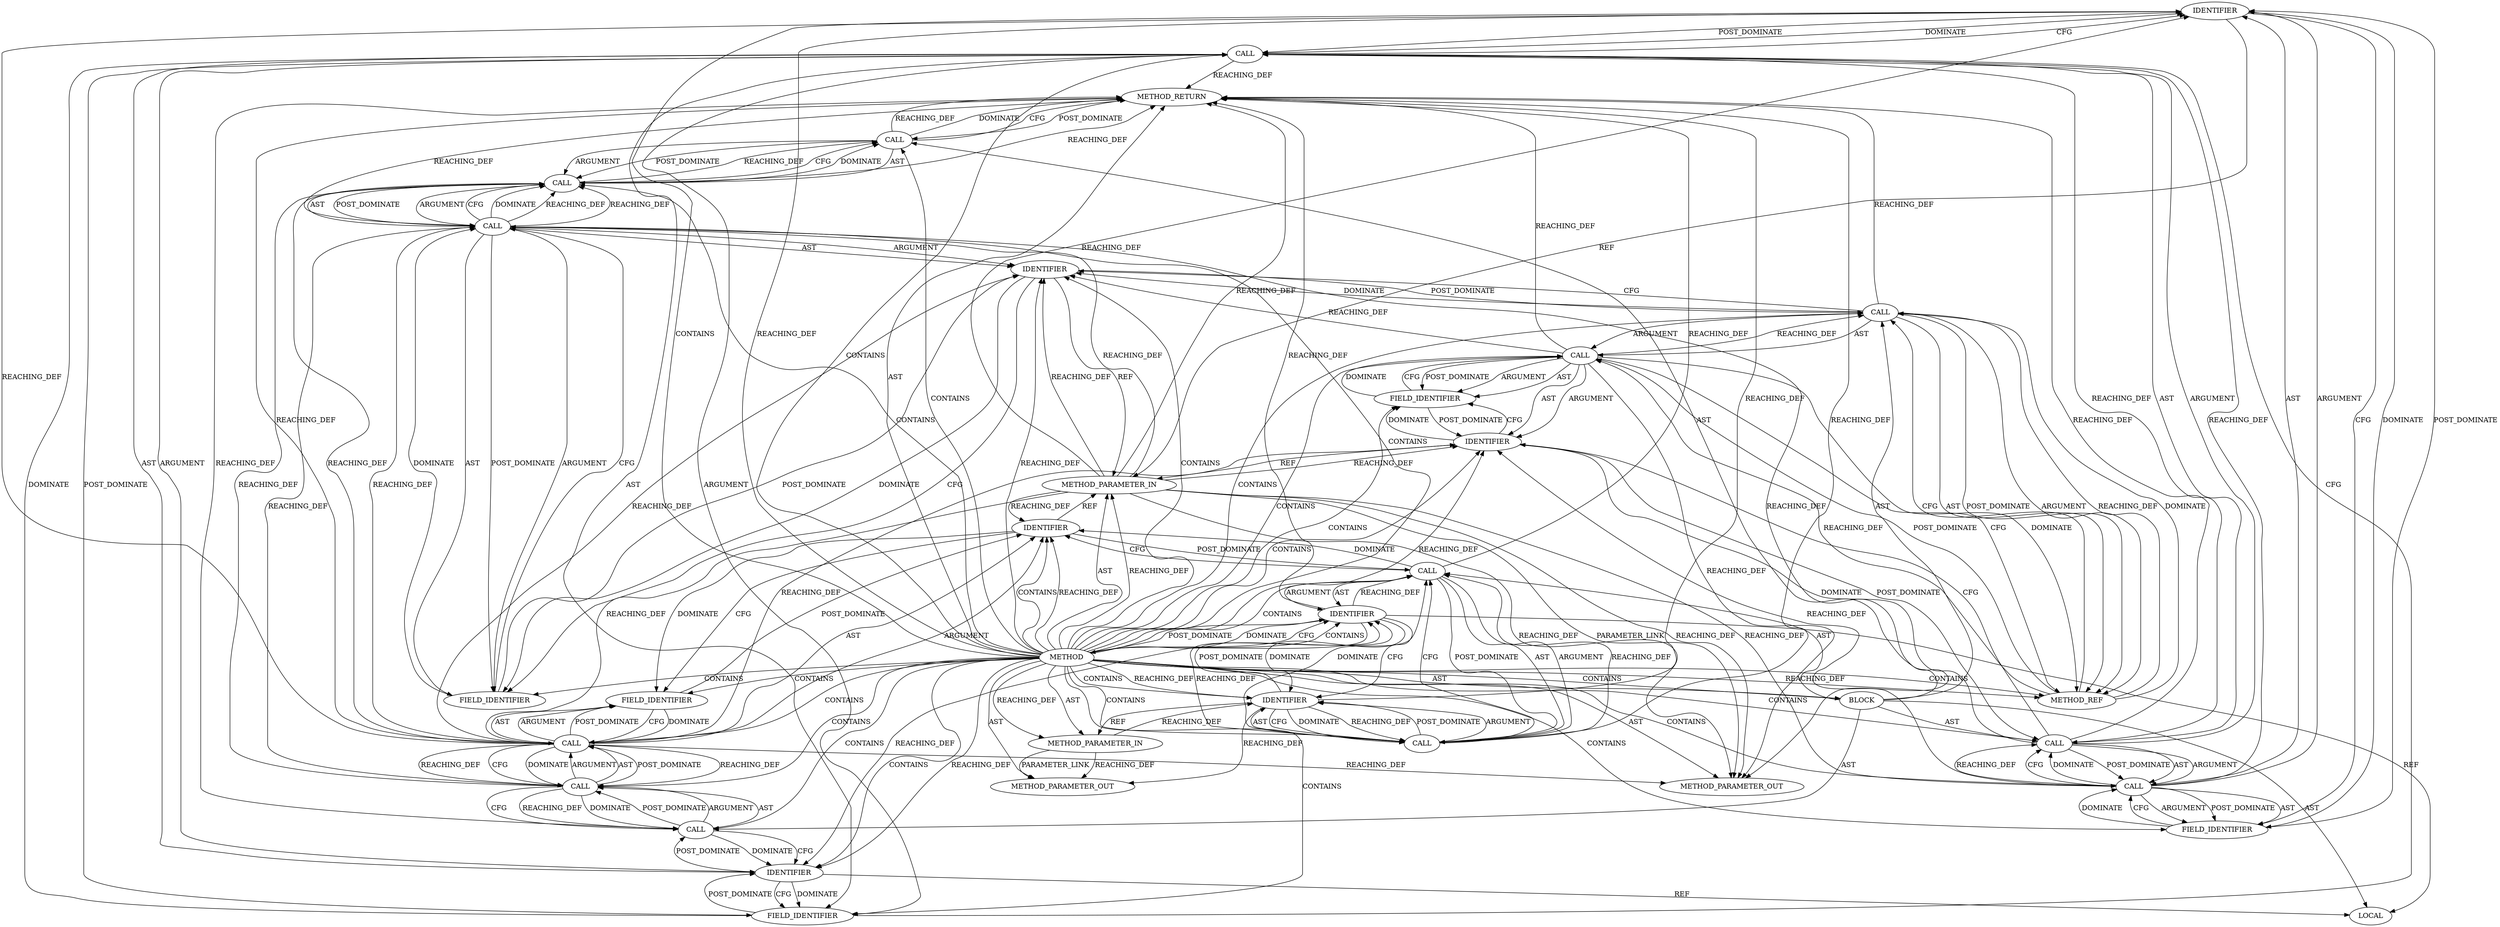 digraph {
  17922 [label=IDENTIFIER ORDER=1 ARGUMENT_INDEX=1 CODE="sk" COLUMN_NUMBER=29 LINE_NUMBER=2602 TYPE_FULL_NAME="sock*" NAME="sk"]
  17932 [label=IDENTIFIER ORDER=1 ARGUMENT_INDEX=1 CODE="sk" COLUMN_NUMBER=19 LINE_NUMBER=2604 TYPE_FULL_NAME="sock*" NAME="sk"]
  21711 [label=METHOD_PARAMETER_OUT ORDER=2 CODE="struct tls_context *tls_ctx" IS_VARIADIC=false COLUMN_NUMBER=44 LINE_NUMBER=2597 TYPE_FULL_NAME="tls_context*" EVALUATION_STRATEGY="BY_VALUE" INDEX=2 NAME="tls_ctx"]
  17917 [label=CALL ORDER=4 ARGUMENT_INDEX=-1 CODE="rx_ctx->saved_data_ready = sk->sk_data_ready" COLUMN_NUMBER=2 METHOD_FULL_NAME="<operator>.assignment" LINE_NUMBER=2602 TYPE_FULL_NAME="<empty>" DISPATCH_TYPE="STATIC_DISPATCH" SIGNATURE="" NAME="<operator>.assignment"]
  17921 [label=CALL ORDER=2 ARGUMENT_INDEX=2 CODE="sk->sk_data_ready" COLUMN_NUMBER=29 METHOD_FULL_NAME="<operator>.indirectFieldAccess" LINE_NUMBER=2602 TYPE_FULL_NAME="<empty>" DISPATCH_TYPE="STATIC_DISPATCH" SIGNATURE="" NAME="<operator>.indirectFieldAccess"]
  17924 [label=CALL ORDER=5 ARGUMENT_INDEX=-1 CODE="sk->sk_data_ready = tls_data_ready" COLUMN_NUMBER=2 METHOD_FULL_NAME="<operator>.assignment" LINE_NUMBER=2603 TYPE_FULL_NAME="<empty>" DISPATCH_TYPE="STATIC_DISPATCH" SIGNATURE="" NAME="<operator>.assignment"]
  17927 [label=FIELD_IDENTIFIER ORDER=2 ARGUMENT_INDEX=2 CODE="sk_data_ready" COLUMN_NUMBER=2 LINE_NUMBER=2603 CANONICAL_NAME="sk_data_ready"]
  17916 [label=FIELD_IDENTIFIER ORDER=2 ARGUMENT_INDEX=2 CODE="sk_callback_lock" COLUMN_NUMBER=17 LINE_NUMBER=2601 CANONICAL_NAME="sk_callback_lock"]
  17926 [label=IDENTIFIER ORDER=1 ARGUMENT_INDEX=1 CODE="sk" COLUMN_NUMBER=2 LINE_NUMBER=2603 TYPE_FULL_NAME="sock*" NAME="sk"]
  17920 [label=FIELD_IDENTIFIER ORDER=2 ARGUMENT_INDEX=2 CODE="saved_data_ready" COLUMN_NUMBER=2 LINE_NUMBER=2602 CANONICAL_NAME="saved_data_ready"]
  17909 [label=IDENTIFIER ORDER=1 ARGUMENT_INDEX=1 CODE="rx_ctx" COLUMN_NUMBER=28 LINE_NUMBER=2599 TYPE_FULL_NAME="tls_sw_context_rx*" NAME="rx_ctx"]
  17911 [label=IDENTIFIER ORDER=1 ARGUMENT_INDEX=1 CODE="tls_ctx" COLUMN_NUMBER=51 LINE_NUMBER=2599 TYPE_FULL_NAME="tls_context*" NAME="tls_ctx"]
  17919 [label=IDENTIFIER ORDER=1 ARGUMENT_INDEX=1 CODE="rx_ctx" COLUMN_NUMBER=2 LINE_NUMBER=2602 TYPE_FULL_NAME="tls_sw_context_rx*" NAME="rx_ctx"]
  17914 [label=CALL ORDER=1 ARGUMENT_INDEX=1 CODE="sk->sk_callback_lock" COLUMN_NUMBER=17 METHOD_FULL_NAME="<operator>.indirectFieldAccess" LINE_NUMBER=2601 TYPE_FULL_NAME="<empty>" DISPATCH_TYPE="STATIC_DISPATCH" SIGNATURE="" NAME="<operator>.indirectFieldAccess"]
  17930 [label=CALL ORDER=1 ARGUMENT_INDEX=1 CODE="&sk->sk_callback_lock" COLUMN_NUMBER=18 METHOD_FULL_NAME="<operator>.addressOf" LINE_NUMBER=2604 TYPE_FULL_NAME="<empty>" DISPATCH_TYPE="STATIC_DISPATCH" SIGNATURE="" NAME="<operator>.addressOf"]
  17903 [label=METHOD COLUMN_NUMBER=1 LINE_NUMBER=2597 COLUMN_NUMBER_END=1 IS_EXTERNAL=false SIGNATURE="void tls_sw_strparser_arm (sock*,tls_context*)" NAME="tls_sw_strparser_arm" AST_PARENT_TYPE="TYPE_DECL" AST_PARENT_FULL_NAME="tls_sw.c:<global>" ORDER=63 CODE="void tls_sw_strparser_arm(struct sock *sk, struct tls_context *tls_ctx)
{
	struct tls_sw_context_rx *rx_ctx = tls_sw_ctx_rx(tls_ctx);

	write_lock_bh(&sk->sk_callback_lock);
	rx_ctx->saved_data_ready = sk->sk_data_ready;
	sk->sk_data_ready = tls_data_ready;
	write_unlock_bh(&sk->sk_callback_lock);
}" FULL_NAME="tls_sw_strparser_arm" LINE_NUMBER_END=2605 FILENAME="tls_sw.c"]
  17906 [label=BLOCK ORDER=3 ARGUMENT_INDEX=-1 CODE="{
	struct tls_sw_context_rx *rx_ctx = tls_sw_ctx_rx(tls_ctx);

	write_lock_bh(&sk->sk_callback_lock);
	rx_ctx->saved_data_ready = sk->sk_data_ready;
	sk->sk_data_ready = tls_data_ready;
	write_unlock_bh(&sk->sk_callback_lock);
}" COLUMN_NUMBER=1 LINE_NUMBER=2598 TYPE_FULL_NAME="void"]
  17918 [label=CALL ORDER=1 ARGUMENT_INDEX=1 CODE="rx_ctx->saved_data_ready" COLUMN_NUMBER=2 METHOD_FULL_NAME="<operator>.indirectFieldAccess" LINE_NUMBER=2602 TYPE_FULL_NAME="<empty>" DISPATCH_TYPE="STATIC_DISPATCH" SIGNATURE="" NAME="<operator>.indirectFieldAccess"]
  17904 [label=METHOD_PARAMETER_IN ORDER=1 CODE="struct sock *sk" IS_VARIADIC=false COLUMN_NUMBER=27 LINE_NUMBER=2597 TYPE_FULL_NAME="sock*" EVALUATION_STRATEGY="BY_VALUE" INDEX=1 NAME="sk"]
  21710 [label=METHOD_PARAMETER_OUT ORDER=1 CODE="struct sock *sk" IS_VARIADIC=false COLUMN_NUMBER=27 LINE_NUMBER=2597 TYPE_FULL_NAME="sock*" EVALUATION_STRATEGY="BY_VALUE" INDEX=1 NAME="sk"]
  17912 [label=CALL ORDER=3 ARGUMENT_INDEX=-1 CODE="write_lock_bh(&sk->sk_callback_lock)" COLUMN_NUMBER=2 METHOD_FULL_NAME="write_lock_bh" LINE_NUMBER=2601 TYPE_FULL_NAME="<empty>" DISPATCH_TYPE="STATIC_DISPATCH" SIGNATURE="" NAME="write_lock_bh"]
  17913 [label=CALL ORDER=1 ARGUMENT_INDEX=1 CODE="&sk->sk_callback_lock" COLUMN_NUMBER=16 METHOD_FULL_NAME="<operator>.addressOf" LINE_NUMBER=2601 TYPE_FULL_NAME="<empty>" DISPATCH_TYPE="STATIC_DISPATCH" SIGNATURE="" NAME="<operator>.addressOf"]
  17907 [label=LOCAL ORDER=1 CODE="struct tls_sw_context_rx* rx_ctx" COLUMN_NUMBER=27 LINE_NUMBER=2599 TYPE_FULL_NAME="tls_sw_context_rx*" NAME="rx_ctx"]
  17905 [label=METHOD_PARAMETER_IN ORDER=2 CODE="struct tls_context *tls_ctx" IS_VARIADIC=false COLUMN_NUMBER=44 LINE_NUMBER=2597 TYPE_FULL_NAME="tls_context*" EVALUATION_STRATEGY="BY_VALUE" INDEX=2 NAME="tls_ctx"]
  17928 [label=METHOD_REF ORDER=2 ARGUMENT_INDEX=2 CODE="tls_data_ready" COLUMN_NUMBER=22 METHOD_FULL_NAME="tls_data_ready" LINE_NUMBER=2603 TYPE_FULL_NAME="void"]
  17910 [label=CALL ORDER=2 ARGUMENT_INDEX=2 CODE="tls_sw_ctx_rx(tls_ctx)" COLUMN_NUMBER=37 METHOD_FULL_NAME="tls_sw_ctx_rx" LINE_NUMBER=2599 TYPE_FULL_NAME="<empty>" DISPATCH_TYPE="STATIC_DISPATCH" SIGNATURE="" NAME="tls_sw_ctx_rx"]
  17923 [label=FIELD_IDENTIFIER ORDER=2 ARGUMENT_INDEX=2 CODE="sk_data_ready" COLUMN_NUMBER=29 LINE_NUMBER=2602 CANONICAL_NAME="sk_data_ready"]
  17915 [label=IDENTIFIER ORDER=1 ARGUMENT_INDEX=1 CODE="sk" COLUMN_NUMBER=17 LINE_NUMBER=2601 TYPE_FULL_NAME="sock*" NAME="sk"]
  17925 [label=CALL ORDER=1 ARGUMENT_INDEX=1 CODE="sk->sk_data_ready" COLUMN_NUMBER=2 METHOD_FULL_NAME="<operator>.indirectFieldAccess" LINE_NUMBER=2603 TYPE_FULL_NAME="<empty>" DISPATCH_TYPE="STATIC_DISPATCH" SIGNATURE="" NAME="<operator>.indirectFieldAccess"]
  17908 [label=CALL ORDER=2 ARGUMENT_INDEX=-1 CODE="*rx_ctx = tls_sw_ctx_rx(tls_ctx)" COLUMN_NUMBER=27 METHOD_FULL_NAME="<operator>.assignment" LINE_NUMBER=2599 TYPE_FULL_NAME="<empty>" DISPATCH_TYPE="STATIC_DISPATCH" SIGNATURE="" NAME="<operator>.assignment"]
  17933 [label=FIELD_IDENTIFIER ORDER=2 ARGUMENT_INDEX=2 CODE="sk_callback_lock" COLUMN_NUMBER=19 LINE_NUMBER=2604 CANONICAL_NAME="sk_callback_lock"]
  17931 [label=CALL ORDER=1 ARGUMENT_INDEX=1 CODE="sk->sk_callback_lock" COLUMN_NUMBER=19 METHOD_FULL_NAME="<operator>.indirectFieldAccess" LINE_NUMBER=2604 TYPE_FULL_NAME="<empty>" DISPATCH_TYPE="STATIC_DISPATCH" SIGNATURE="" NAME="<operator>.indirectFieldAccess"]
  17934 [label=METHOD_RETURN ORDER=4 CODE="RET" COLUMN_NUMBER=1 LINE_NUMBER=2597 TYPE_FULL_NAME="void" EVALUATION_STRATEGY="BY_VALUE"]
  17929 [label=CALL ORDER=6 ARGUMENT_INDEX=-1 CODE="write_unlock_bh(&sk->sk_callback_lock)" COLUMN_NUMBER=2 METHOD_FULL_NAME="write_unlock_bh" LINE_NUMBER=2604 TYPE_FULL_NAME="<empty>" DISPATCH_TYPE="STATIC_DISPATCH" SIGNATURE="" NAME="write_unlock_bh"]
  17925 -> 17928 [label=DOMINATE ]
  17903 -> 17911 [label=CONTAINS ]
  17926 -> 17927 [label=CFG ]
  17903 -> 17915 [label=CONTAINS ]
  17903 -> 17923 [label=CONTAINS ]
  17913 -> 17912 [label=CFG ]
  17904 -> 17931 [label=REACHING_DEF VARIABLE="sk"]
  17903 -> 17904 [label=AST ]
  17911 -> 17910 [label=CFG ]
  17903 -> 17934 [label=AST ]
  17930 -> 17931 [label=AST ]
  17925 -> 17927 [label=POST_DOMINATE ]
  17903 -> 17927 [label=CONTAINS ]
  17908 -> 17910 [label=POST_DOMINATE ]
  17903 -> 17905 [label=REACHING_DEF VARIABLE=""]
  17917 -> 17926 [label=DOMINATE ]
  17922 -> 17918 [label=POST_DOMINATE ]
  17921 -> 17917 [label=REACHING_DEF VARIABLE="sk->sk_data_ready"]
  17926 -> 17917 [label=POST_DOMINATE ]
  17903 -> 17909 [label=DOMINATE ]
  17908 -> 17910 [label=AST ]
  17931 -> 21710 [label=REACHING_DEF VARIABLE="sk->sk_callback_lock"]
  17931 -> 17930 [label=CFG ]
  17908 -> 17909 [label=AST ]
  17903 -> 17912 [label=CONTAINS ]
  17924 -> 17925 [label=ARGUMENT ]
  17929 -> 17934 [label=REACHING_DEF VARIABLE="write_unlock_bh(&sk->sk_callback_lock)"]
  17908 -> 17909 [label=ARGUMENT ]
  17929 -> 17930 [label=POST_DOMINATE ]
  17919 -> 17920 [label=CFG ]
  17929 -> 17934 [label=DOMINATE ]
  17920 -> 17918 [label=CFG ]
  17934 -> 17929 [label=POST_DOMINATE ]
  17930 -> 17929 [label=REACHING_DEF VARIABLE="&sk->sk_callback_lock"]
  17914 -> 17931 [label=REACHING_DEF VARIABLE="sk->sk_callback_lock"]
  17903 -> 17908 [label=CONTAINS ]
  17929 -> 17934 [label=CFG ]
  17915 -> 17908 [label=POST_DOMINATE ]
  17925 -> 17928 [label=CFG ]
  17913 -> 17912 [label=DOMINATE ]
  17904 -> 17926 [label=REACHING_DEF VARIABLE="sk"]
  17908 -> 17934 [label=REACHING_DEF VARIABLE="*rx_ctx = tls_sw_ctx_rx(tls_ctx)"]
  17918 -> 17919 [label=ARGUMENT ]
  17928 -> 17924 [label=REACHING_DEF VARIABLE="tls_data_ready"]
  17930 -> 17931 [label=POST_DOMINATE ]
  17925 -> 17926 [label=ARGUMENT ]
  17924 -> 17928 [label=POST_DOMINATE ]
  17906 -> 17912 [label=AST ]
  17917 -> 17921 [label=POST_DOMINATE ]
  17913 -> 17931 [label=REACHING_DEF VARIABLE="&sk->sk_callback_lock"]
  17909 -> 17903 [label=POST_DOMINATE ]
  17930 -> 17934 [label=REACHING_DEF VARIABLE="&sk->sk_callback_lock"]
  17914 -> 17934 [label=REACHING_DEF VARIABLE="sk->sk_callback_lock"]
  17925 -> 21710 [label=REACHING_DEF VARIABLE="sk->sk_data_ready"]
  17918 -> 17934 [label=REACHING_DEF VARIABLE="rx_ctx->saved_data_ready"]
  17910 -> 17909 [label=REACHING_DEF VARIABLE="tls_sw_ctx_rx(tls_ctx)"]
  17912 -> 17919 [label=CFG ]
  17920 -> 17919 [label=POST_DOMINATE ]
  17910 -> 17908 [label=REACHING_DEF VARIABLE="tls_sw_ctx_rx(tls_ctx)"]
  17903 -> 17924 [label=CONTAINS ]
  17906 -> 17917 [label=AST ]
  17903 -> 17921 [label=CONTAINS ]
  17903 -> 17905 [label=AST ]
  17924 -> 17932 [label=CFG ]
  17919 -> 17920 [label=DOMINATE ]
  17923 -> 17921 [label=DOMINATE ]
  17926 -> 17927 [label=DOMINATE ]
  17922 -> 17904 [label=REF ]
  17930 -> 17931 [label=ARGUMENT ]
  17917 -> 17926 [label=CFG ]
  17914 -> 17916 [label=AST ]
  17912 -> 17913 [label=POST_DOMINATE ]
  17909 -> 17907 [label=REF ]
  17917 -> 17921 [label=AST ]
  17931 -> 17930 [label=DOMINATE ]
  17922 -> 17923 [label=CFG ]
  17903 -> 17922 [label=CONTAINS ]
  17921 -> 17926 [label=REACHING_DEF VARIABLE="sk->sk_data_ready"]
  17917 -> 17934 [label=REACHING_DEF VARIABLE="rx_ctx->saved_data_ready = sk->sk_data_ready"]
  17927 -> 17925 [label=DOMINATE ]
  17903 -> 17906 [label=CONTAINS ]
  17913 -> 17914 [label=ARGUMENT ]
  17908 -> 17915 [label=DOMINATE ]
  17906 -> 17908 [label=AST ]
  17903 -> 17917 [label=CONTAINS ]
  17914 -> 17913 [label=REACHING_DEF VARIABLE="sk->sk_callback_lock"]
  17914 -> 17913 [label=REACHING_DEF VARIABLE="sk->sk_callback_lock"]
  17903 -> 17925 [label=CONTAINS ]
  17921 -> 17923 [label=ARGUMENT ]
  17917 -> 17918 [label=AST ]
  17921 -> 17922 [label=AST ]
  17913 -> 17914 [label=AST ]
  17918 -> 17920 [label=ARGUMENT ]
  17912 -> 17919 [label=DOMINATE ]
  17903 -> 17906 [label=AST ]
  17924 -> 17925 [label=AST ]
  17925 -> 17934 [label=REACHING_DEF VARIABLE="sk->sk_data_ready"]
  17903 -> 21711 [label=AST ]
  17914 -> 17916 [label=ARGUMENT ]
  17905 -> 21711 [label=REACHING_DEF VARIABLE="tls_ctx"]
  17910 -> 17908 [label=DOMINATE ]
  17925 -> 17932 [label=REACHING_DEF VARIABLE="sk->sk_data_ready"]
  17932 -> 17924 [label=POST_DOMINATE ]
  17933 -> 17931 [label=CFG ]
  17928 -> 17924 [label=DOMINATE ]
  17911 -> 17910 [label=DOMINATE ]
  17933 -> 17932 [label=POST_DOMINATE ]
  17903 -> 17904 [label=REACHING_DEF VARIABLE=""]
  17927 -> 17926 [label=POST_DOMINATE ]
  17903 -> 17928 [label=REACHING_DEF VARIABLE=""]
  17909 -> 17911 [label=DOMINATE ]
  17924 -> 17932 [label=DOMINATE ]
  17903 -> 17926 [label=REACHING_DEF VARIABLE=""]
  17906 -> 17907 [label=AST ]
  17916 -> 17914 [label=CFG ]
  17911 -> 17909 [label=POST_DOMINATE ]
  17921 -> 17923 [label=POST_DOMINATE ]
  17932 -> 17933 [label=DOMINATE ]
  17932 -> 17933 [label=CFG ]
  17914 -> 17915 [label=AST ]
  17914 -> 17913 [label=CFG ]
  17904 -> 21710 [label=PARAMETER_LINK ]
  17928 -> 17925 [label=REACHING_DEF VARIABLE="tls_data_ready"]
  17918 -> 17920 [label=AST ]
  17903 -> 17916 [label=CONTAINS ]
  17917 -> 17921 [label=ARGUMENT ]
  17913 -> 17930 [label=REACHING_DEF VARIABLE="&sk->sk_callback_lock"]
  17903 -> 17931 [label=CONTAINS ]
  17913 -> 17912 [label=REACHING_DEF VARIABLE="&sk->sk_callback_lock"]
  17925 -> 17927 [label=ARGUMENT ]
  17931 -> 17933 [label=ARGUMENT ]
  17911 -> 17910 [label=REACHING_DEF VARIABLE="tls_ctx"]
  17930 -> 17929 [label=CFG ]
  17929 -> 17930 [label=AST ]
  17910 -> 17908 [label=CFG ]
  17903 -> 17926 [label=CONTAINS ]
  17903 -> 17911 [label=REACHING_DEF VARIABLE=""]
  17931 -> 17932 [label=AST ]
  17903 -> 17928 [label=CONTAINS ]
  17921 -> 17917 [label=CFG ]
  17921 -> 17922 [label=ARGUMENT ]
  17910 -> 17911 [label=POST_DOMINATE ]
  17924 -> 17934 [label=REACHING_DEF VARIABLE="sk->sk_data_ready = tls_data_ready"]
  17922 -> 17923 [label=DOMINATE ]
  17914 -> 17932 [label=REACHING_DEF VARIABLE="sk->sk_callback_lock"]
  17924 -> 17928 [label=ARGUMENT ]
  17931 -> 17932 [label=ARGUMENT ]
  17915 -> 17916 [label=DOMINATE ]
  17914 -> 21710 [label=REACHING_DEF VARIABLE="sk->sk_callback_lock"]
  17921 -> 17918 [label=REACHING_DEF VARIABLE="sk->sk_data_ready"]
  17903 -> 17922 [label=REACHING_DEF VARIABLE=""]
  17931 -> 17933 [label=AST ]
  17913 -> 17914 [label=POST_DOMINATE ]
  17918 -> 17922 [label=DOMINATE ]
  17918 -> 17917 [label=REACHING_DEF VARIABLE="rx_ctx->saved_data_ready"]
  17921 -> 17917 [label=DOMINATE ]
  17928 -> 17925 [label=POST_DOMINATE ]
  17903 -> 17932 [label=CONTAINS ]
  17917 -> 17918 [label=ARGUMENT ]
  17910 -> 17911 [label=ARGUMENT ]
  17914 -> 17926 [label=REACHING_DEF VARIABLE="sk->sk_callback_lock"]
  17930 -> 17929 [label=DOMINATE ]
  17918 -> 17922 [label=CFG ]
  17924 -> 17928 [label=AST ]
  17910 -> 17934 [label=REACHING_DEF VARIABLE="tls_sw_ctx_rx(tls_ctx)"]
  17914 -> 17913 [label=DOMINATE ]
  17921 -> 17923 [label=AST ]
  17904 -> 17921 [label=REACHING_DEF VARIABLE="sk"]
  17916 -> 17914 [label=DOMINATE ]
  17903 -> 17929 [label=CONTAINS ]
  17911 -> 21711 [label=REACHING_DEF VARIABLE="tls_ctx"]
  17904 -> 21710 [label=REACHING_DEF VARIABLE="sk"]
  17904 -> 21710 [label=REACHING_DEF VARIABLE="sk"]
  17931 -> 17933 [label=POST_DOMINATE ]
  17929 -> 17930 [label=ARGUMENT ]
  17918 -> 17919 [label=AST ]
  17920 -> 17918 [label=DOMINATE ]
  17910 -> 17911 [label=AST ]
  17912 -> 17913 [label=ARGUMENT ]
  17903 -> 17919 [label=CONTAINS ]
  17909 -> 17934 [label=REACHING_DEF VARIABLE="rx_ctx"]
  17933 -> 17931 [label=DOMINATE ]
  17923 -> 17922 [label=POST_DOMINATE ]
  17918 -> 17920 [label=POST_DOMINATE ]
  17914 -> 17916 [label=POST_DOMINATE ]
  17904 -> 17915 [label=REACHING_DEF VARIABLE="sk"]
  17903 -> 17918 [label=CONTAINS ]
  17903 -> 17914 [label=CONTAINS ]
  17906 -> 17924 [label=AST ]
  17903 -> 17930 [label=CONTAINS ]
  17903 -> 21710 [label=AST ]
  17909 -> 17919 [label=REACHING_DEF VARIABLE="rx_ctx"]
  17903 -> 17910 [label=CONTAINS ]
  17925 -> 17926 [label=AST ]
  17914 -> 17915 [label=ARGUMENT ]
  17932 -> 17904 [label=REF ]
  17916 -> 17915 [label=POST_DOMINATE ]
  17928 -> 17924 [label=CFG ]
  17903 -> 17932 [label=REACHING_DEF VARIABLE=""]
  17903 -> 17933 [label=CONTAINS ]
  17903 -> 17909 [label=CFG ]
  17904 -> 17922 [label=REACHING_DEF VARIABLE="sk"]
  17919 -> 17907 [label=REF ]
  17912 -> 17934 [label=REACHING_DEF VARIABLE="write_lock_bh(&sk->sk_callback_lock)"]
  17925 -> 17927 [label=AST ]
  17912 -> 17913 [label=AST ]
  17931 -> 17930 [label=REACHING_DEF VARIABLE="sk->sk_callback_lock"]
  17931 -> 17930 [label=REACHING_DEF VARIABLE="sk->sk_callback_lock"]
  17904 -> 17914 [label=REACHING_DEF VARIABLE="sk"]
  17931 -> 17934 [label=REACHING_DEF VARIABLE="sk->sk_callback_lock"]
  17919 -> 17912 [label=POST_DOMINATE ]
  17911 -> 17905 [label=REF ]
  17905 -> 21711 [label=PARAMETER_LINK ]
  17903 -> 17919 [label=REACHING_DEF VARIABLE=""]
  17904 -> 17932 [label=REACHING_DEF VARIABLE="sk"]
  17927 -> 17925 [label=CFG ]
  17903 -> 17920 [label=CONTAINS ]
  17926 -> 17904 [label=REF ]
  17908 -> 17910 [label=ARGUMENT ]
  17904 -> 17934 [label=REACHING_DEF VARIABLE="sk"]
  17903 -> 17913 [label=CONTAINS ]
  17915 -> 17916 [label=CFG ]
  17914 -> 17930 [label=REACHING_DEF VARIABLE="sk->sk_callback_lock"]
  17909 -> 17908 [label=REACHING_DEF VARIABLE="rx_ctx"]
  17914 -> 17922 [label=REACHING_DEF VARIABLE="sk->sk_callback_lock"]
  17925 -> 17924 [label=REACHING_DEF VARIABLE="sk->sk_data_ready"]
  17903 -> 17915 [label=REACHING_DEF VARIABLE=""]
  17906 -> 17929 [label=AST ]
  17923 -> 17921 [label=CFG ]
  17909 -> 17911 [label=CFG ]
  17905 -> 17911 [label=REACHING_DEF VARIABLE="tls_ctx"]
  17911 -> 17934 [label=REACHING_DEF VARIABLE="tls_ctx"]
  17915 -> 17904 [label=REF ]
  17908 -> 17915 [label=CFG ]
  17903 -> 17909 [label=CONTAINS ]
}
